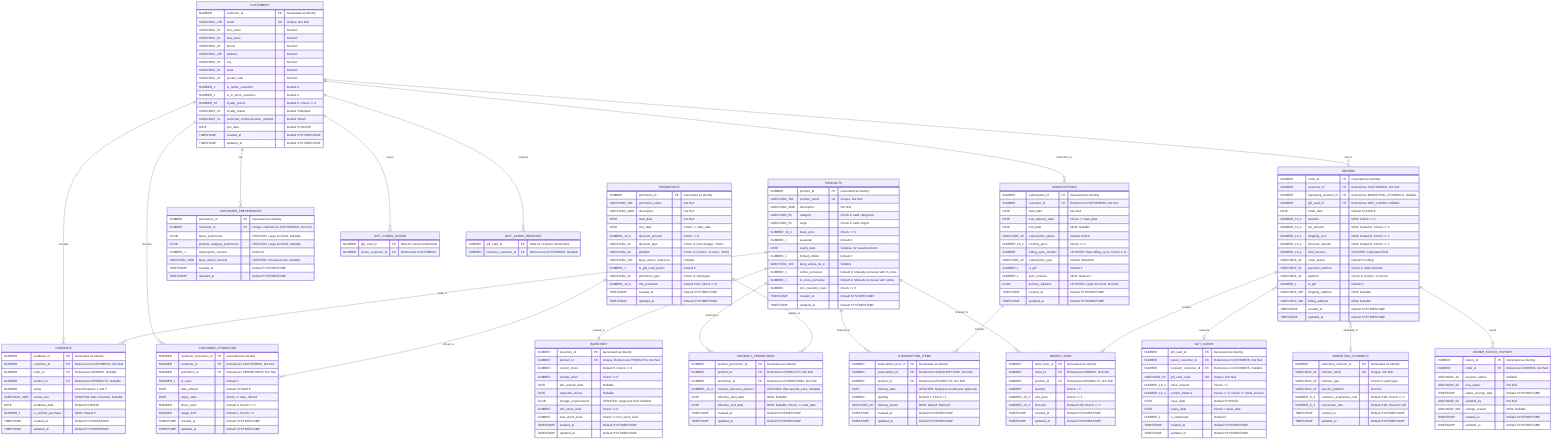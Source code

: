 erDiagram
    %% Core Entities with their relationships - Updated for Current Implementation
    CUSTOMERS ||--o{ ORDERS : places
    CUSTOMERS ||--o{ SUBSCRIPTIONS : subscribes_to
    CUSTOMERS ||--o{ CUSTOMER_PREFERENCES : has
    CUSTOMERS ||--o{ FEEDBACK : provides
    CUSTOMERS ||--o{ CUSTOMER_PROMOTION : receives
    CUSTOMERS ||--o{ GIFT_CARDS_ISSUED : issues
    CUSTOMERS ||--o{ GIFT_CARDS_RECEIVED : receives
    
    PRODUCTS ||--o{ ORDER_ITEMS : included_in
    PRODUCTS ||--o{ SUBSCRIPTION_ITEMS : featured_in
    PRODUCTS ||--|| INVENTORY : tracked_in
    PRODUCTS ||--o{ PRODUCT_PROMOTIONS : featured_in
    PRODUCTS ||--o{ FEEDBACK : rated_in
    
    ORDERS ||--|{ ORDER_ITEMS : contains
    ORDERS ||--o{ ORDER_STATUS_HISTORY : tracks
    ORDERS }o--o| MARKETING_CHANNELS : attributed_to
    ORDERS }o--o| GIFT_CARDS : redeems
    
    SUBSCRIPTIONS ||--|{ SUBSCRIPTION_ITEMS : includes
    
    PROMOTIONS ||--o{ PRODUCT_PROMOTIONS : applies_to
    PROMOTIONS ||--o{ CUSTOMER_PROMOTION : offered_to
    
    %% Entity definitions with keys - Updated to reflect current implementation
    CUSTOMERS {
        NUMBER customer_id PK "Generated as Identity"
        VARCHAR2_100 email UK "Unique, Not Null"
        VARCHAR2_50 first_name "Not Null"
        VARCHAR2_50 last_name "Not Null"
        VARCHAR2_20 phone "Not Null"
        VARCHAR2_255 address "Not Null"
        VARCHAR2_50 city "Not Null"
        VARCHAR2_50 state "Not Null"
        VARCHAR2_20 postal_code "Not Null"
        NUMBER_1 is_online_customer "Default 0"
        NUMBER_1 is_in_store_customer "Default 0"
        NUMBER_10 loyalty_points "Default 0, Check >= 0"
        VARCHAR2_20 loyalty_status "Default 'Standard'"
        VARCHAR2_20 preferred_communication_method "Default 'Email'"
        DATE join_date "Default SYSDATE"
        TIMESTAMP created_at "Default SYSTIMESTAMP"
        TIMESTAMP updated_at "Default SYSTIMESTAMP"
    }
    
    ORDERS {
        NUMBER order_id PK "Generated as Identity"
        NUMBER customer_id FK "References CUSTOMERS, Not Null"
        NUMBER marketing_channel_id FK "References MARKETING_CHANNELS, Nullable"
        NUMBER gift_card_id FK "References GIFT_CARDS, Nullable"
        DATE order_date "Default SYSDATE"
        NUMBER_10_2 subtotal "NEW: Check >= 0"
        NUMBER_10_2 tax_amount "NEW: Default 0, Check >= 0"
        NUMBER_10_2 shipping_cost "NEW: Default 0, Check >= 0"
        NUMBER_10_2 discount_amount "NEW: Default 0, Check >= 0"
        NUMBER_10_2 total_amount "UPDATED: Calculated field"
        VARCHAR2_20 order_status "Default 'Pending'"
        VARCHAR2_50 payment_method "Check in valid methods"
        VARCHAR2_20 platform "Check in ('online', 'in-store')"
        NUMBER_1 is_gift "Default 0"
        VARCHAR2_500 shipping_address "NEW: Nullable"
        VARCHAR2_500 billing_address "NEW: Nullable"
        TIMESTAMP created_at "Default SYSTIMESTAMP"
        TIMESTAMP updated_at "Default SYSTIMESTAMP"
    }
    
    ORDER_STATUS_HISTORY {
        NUMBER history_id PK "Generated as Identity"
        NUMBER order_id FK "References ORDERS, Not Null"
        VARCHAR2_20 previous_status "Nullable"
        VARCHAR2_20 new_status "Not Null"
        TIMESTAMP status_change_date "Default SYSTIMESTAMP"
        VARCHAR2_50 updated_by "Not Null"
        VARCHAR2_500 change_reason "NEW: Nullable"
        TIMESTAMP created_at "Default SYSTIMESTAMP"
        TIMESTAMP updated_at "Default SYSTIMESTAMP"
    }
    
    ORDER_ITEMS {
        NUMBER order_item_id PK "Generated as Identity"
        NUMBER order_id FK "References ORDERS, Not Null"
        NUMBER product_id FK "References PRODUCTS, Not Null"
        NUMBER quantity "Check > 0"
        NUMBER_10_2 unit_price "Check >= 0"
        NUMBER_10_2 discount "Default 0.00, Check >= 0"
        TIMESTAMP created_at "Default SYSTIMESTAMP"
        TIMESTAMP updated_at "Default SYSTIMESTAMP"
    }
    
    PRODUCTS {
        NUMBER product_id PK "Generated as Identity"
        VARCHAR2_100 product_name UK "Unique, Not Null"
        VARCHAR2_4000 description "Not Null"
        VARCHAR2_50 category "Check in valid categories"
        VARCHAR2_50 origin "Check in valid origins"
        NUMBER_10_2 base_price "Check >= 0"
        NUMBER_1 seasonal "Default 0"
        DATE expiry_date "Nullable, for seasonal items"
        NUMBER_1 limited_edition "Default 0"
        VARCHAR2_100 kpop_anime_tie_in "Nullable"
        NUMBER_1 online_exclusive "Default 0, Mutually exclusive with in_store"
        NUMBER_1 in_store_exclusive "Default 0, Mutually exclusive with online"
        NUMBER min_inventory_level "Check >= 0"
        TIMESTAMP created_at "Default SYSTIMESTAMP"
        TIMESTAMP updated_at "Default SYSTIMESTAMP"
    }
    
    INVENTORY {
        NUMBER inventory_id PK "Generated as Identity"
        NUMBER product_id FK "Unique, References PRODUCTS, Not Null"
        NUMBER current_stock "Default 0, Check >= 0"
        NUMBER reorder_point "Check >= 0"
        DATE last_restock_date "Nullable"
        DATE expected_arrival "Nullable"
        CLOB storage_requirements "UPDATED: Large text field, Nullable"
        NUMBER min_stock_level "Check >= 0"
        NUMBER max_stock_level "Check >= min_stock_level"
        TIMESTAMP created_at "Default SYSTIMESTAMP"
        TIMESTAMP updated_at "Default SYSTIMESTAMP"
    }
    
    MARKETING_CHANNELS {
        NUMBER marketing_channel_id PK "Generated as Identity"
        VARCHAR2_50 channel_name UK "Unique, Not Null"
        VARCHAR2_20 channel_type "Check in valid types"
        VARCHAR2_50 specific_platform "Not Null"
        NUMBER_8_2 customer_acquisition_cost "Default 0.00, Check >= 0"
        NUMBER_5_2 conversion_rate "Default 0.00, Check 0-100"
        TIMESTAMP created_at "Default SYSTIMESTAMP"
        TIMESTAMP updated_at "Default SYSTIMESTAMP"
    }
    
    SUBSCRIPTIONS {
        NUMBER subscription_id PK "Generated as Identity"
        NUMBER customer_id FK "References CUSTOMERS, Not Null"
        DATE start_date "Not Null"
        DATE next_delivery_date "Check >= start_date"
        DATE end_date "NEW: Nullable"
        VARCHAR2_20 subscription_status "Default 'Active'"
        NUMBER_10_2 monthly_price "Check >= 0"
        NUMBER billing_cycle_months "UPDATED: Was billing_cycle, Check 1-12"
        VARCHAR2_20 subscription_type "Default 'Standard'"
        NUMBER_1 is_gift "Default 0"
        NUMBER_1 auto_renewal "NEW: Default 1"
        CLOB delivery_address "UPDATED: Large text field, Not Null"
        TIMESTAMP created_at "Default SYSTIMESTAMP"
        TIMESTAMP updated_at "Default SYSTIMESTAMP"
    }
    
    SUBSCRIPTION_ITEMS {
        NUMBER subscription_item_id PK "Generated as Identity"
        NUMBER subscription_id FK "References SUBSCRIPTIONS, Not Null"
        NUMBER product_id FK "References PRODUCTS, Not Null"
        DATE delivery_date "UPDATED: Replaces month/year approach"
        NUMBER quantity "Default 1, Check > 0"
        VARCHAR2_20 delivery_status "NEW: Default 'Planned'"
        TIMESTAMP created_at "Default SYSTIMESTAMP"
        TIMESTAMP updated_at "Default SYSTIMESTAMP"
    }
    
    PROMOTIONS {
        NUMBER promotion_id PK "Generated as Identity"
        VARCHAR2_100 promotion_name "Not Null"
        VARCHAR2_4000 description "Not Null"
        DATE start_date "Not Null"
        DATE end_date "Check >= start_date"
        NUMBER_10_2 discount_amount "Check >= 0"
        VARCHAR2_20 discount_type "Check in ('percentage', 'fixed')"
        VARCHAR2_20 platform "Check in ('online', 'in-store', 'both')"
        VARCHAR2_100 kpop_anime_reference "Nullable"
        NUMBER_1 is_gift_card_promo "Default 0"
        VARCHAR2_20 promotion_type "Check in valid types"
        NUMBER_10_2 min_purchase "Default 0.00, Check >= 0"
        TIMESTAMP created_at "Default SYSTIMESTAMP"
        TIMESTAMP updated_at "Default SYSTIMESTAMP"
    }
    
    CUSTOMER_PROMOTION {
        NUMBER customer_promotion_id PK "Generated as Identity"
        NUMBER customer_id FK "References CUSTOMERS, Not Null"
        NUMBER promotion_id FK "References PROMOTIONS, Not Null"
        NUMBER_1 is_used "Default 0"
        DATE date_offered "Default SYSDATE"
        DATE expiry_date "Check >= date_offered"
        NUMBER times_used "Default 0, Check >= 0"
        NUMBER usage_limit "Default 1, Check > 0"
        TIMESTAMP created_at "Default SYSTIMESTAMP"
        TIMESTAMP updated_at "Default SYSTIMESTAMP"
    }
    
    PRODUCT_PROMOTIONS {
        NUMBER product_promotion_id PK "Generated as Identity"
        NUMBER product_id FK "References PRODUCTS, Not Null"
        NUMBER promotion_id FK "References PROMOTIONS, Not Null"
        NUMBER_10_2 override_discount_amount "UPDATED: Was special_price, Nullable"
        DATE effective_start_date "NEW: Nullable"
        DATE effective_end_date "NEW: Nullable, Check >= start_date"
        TIMESTAMP created_at "Default SYSTIMESTAMP"
        TIMESTAMP updated_at "Default SYSTIMESTAMP"
    }
    
    CUSTOMER_PREFERENCES {
        NUMBER preference_id PK "Generated as Identity"
        NUMBER customer_id FK "Unique, References CUSTOMERS, Not Null"
        CLOB flavor_preference "UPDATED: Large text field, Nullable"
        CLOB product_category_preference "UPDATED: Large text field, Nullable"
        NUMBER_1 subscription_interest "Default 0"
        VARCHAR2_1000 kpop_anime_interest "UPDATED: Increased size, Nullable"
        TIMESTAMP created_at "Default SYSTIMESTAMP"
        TIMESTAMP updated_at "Default SYSTIMESTAMP"
    }
    
    FEEDBACK {
        NUMBER feedback_id PK "Generated as Identity"
        NUMBER customer_id FK "References CUSTOMERS, Not Null"
        NUMBER order_id FK "References ORDERS, Nullable"
        NUMBER product_id FK "References PRODUCTS, Nullable"
        NUMBER rating "Check between 1 and 5"
        VARCHAR2_4000 review_text "UPDATED: Was comment, Nullable"
        DATE feedback_date "Default SYSDATE"
        NUMBER_1 is_verified_purchase "NEW: Default 0"
        TIMESTAMP created_at "Default SYSTIMESTAMP"
        TIMESTAMP updated_at "Default SYSTIMESTAMP"
    }
    
    GIFT_CARDS {
        NUMBER gift_card_id PK "Generated as Identity"
        NUMBER issuer_customer_id FK "References CUSTOMERS, Not Null"
        NUMBER recipient_customer_id FK "References CUSTOMERS, Nullable"
        VARCHAR2_50 gift_card_code UK "Unique, Not Null"
        NUMBER_10_2 initial_amount "Check > 0"
        NUMBER_10_2 current_balance "Check >= 0, Check <= initial_amount"
        DATE issue_date "Default SYSDATE"
        DATE expiry_date "Check > issue_date"
        NUMBER_1 is_redeemed "Default 0"
        TIMESTAMP created_at "Default SYSTIMESTAMP"
        TIMESTAMP updated_at "Default SYSTIMESTAMP"
    }
    
    %% These are aliases to show the two relationships with GIFT_CARDS
    GIFT_CARDS_ISSUED {
        NUMBER gift_card_id PK "Alias for issuer relationship"
        NUMBER issuer_customer_id FK "References CUSTOMERS"
    }
    
    GIFT_CARDS_RECEIVED {
        NUMBER gift_card_id PK "Alias for recipient relationship"
        NUMBER recipient_customer_id FK "References CUSTOMERS, Nullable"
    }